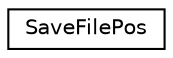 digraph "Graphical Class Hierarchy"
{
 // LATEX_PDF_SIZE
  edge [fontname="Helvetica",fontsize="10",labelfontname="Helvetica",labelfontsize="10"];
  node [fontname="Helvetica",fontsize="10",shape=record];
  rankdir="LR";
  Node0 [label="SaveFilePos",height=0.2,width=0.4,color="black", fillcolor="white", style="filled",URL="$classSaveFilePos.html",tooltip=" "];
}
